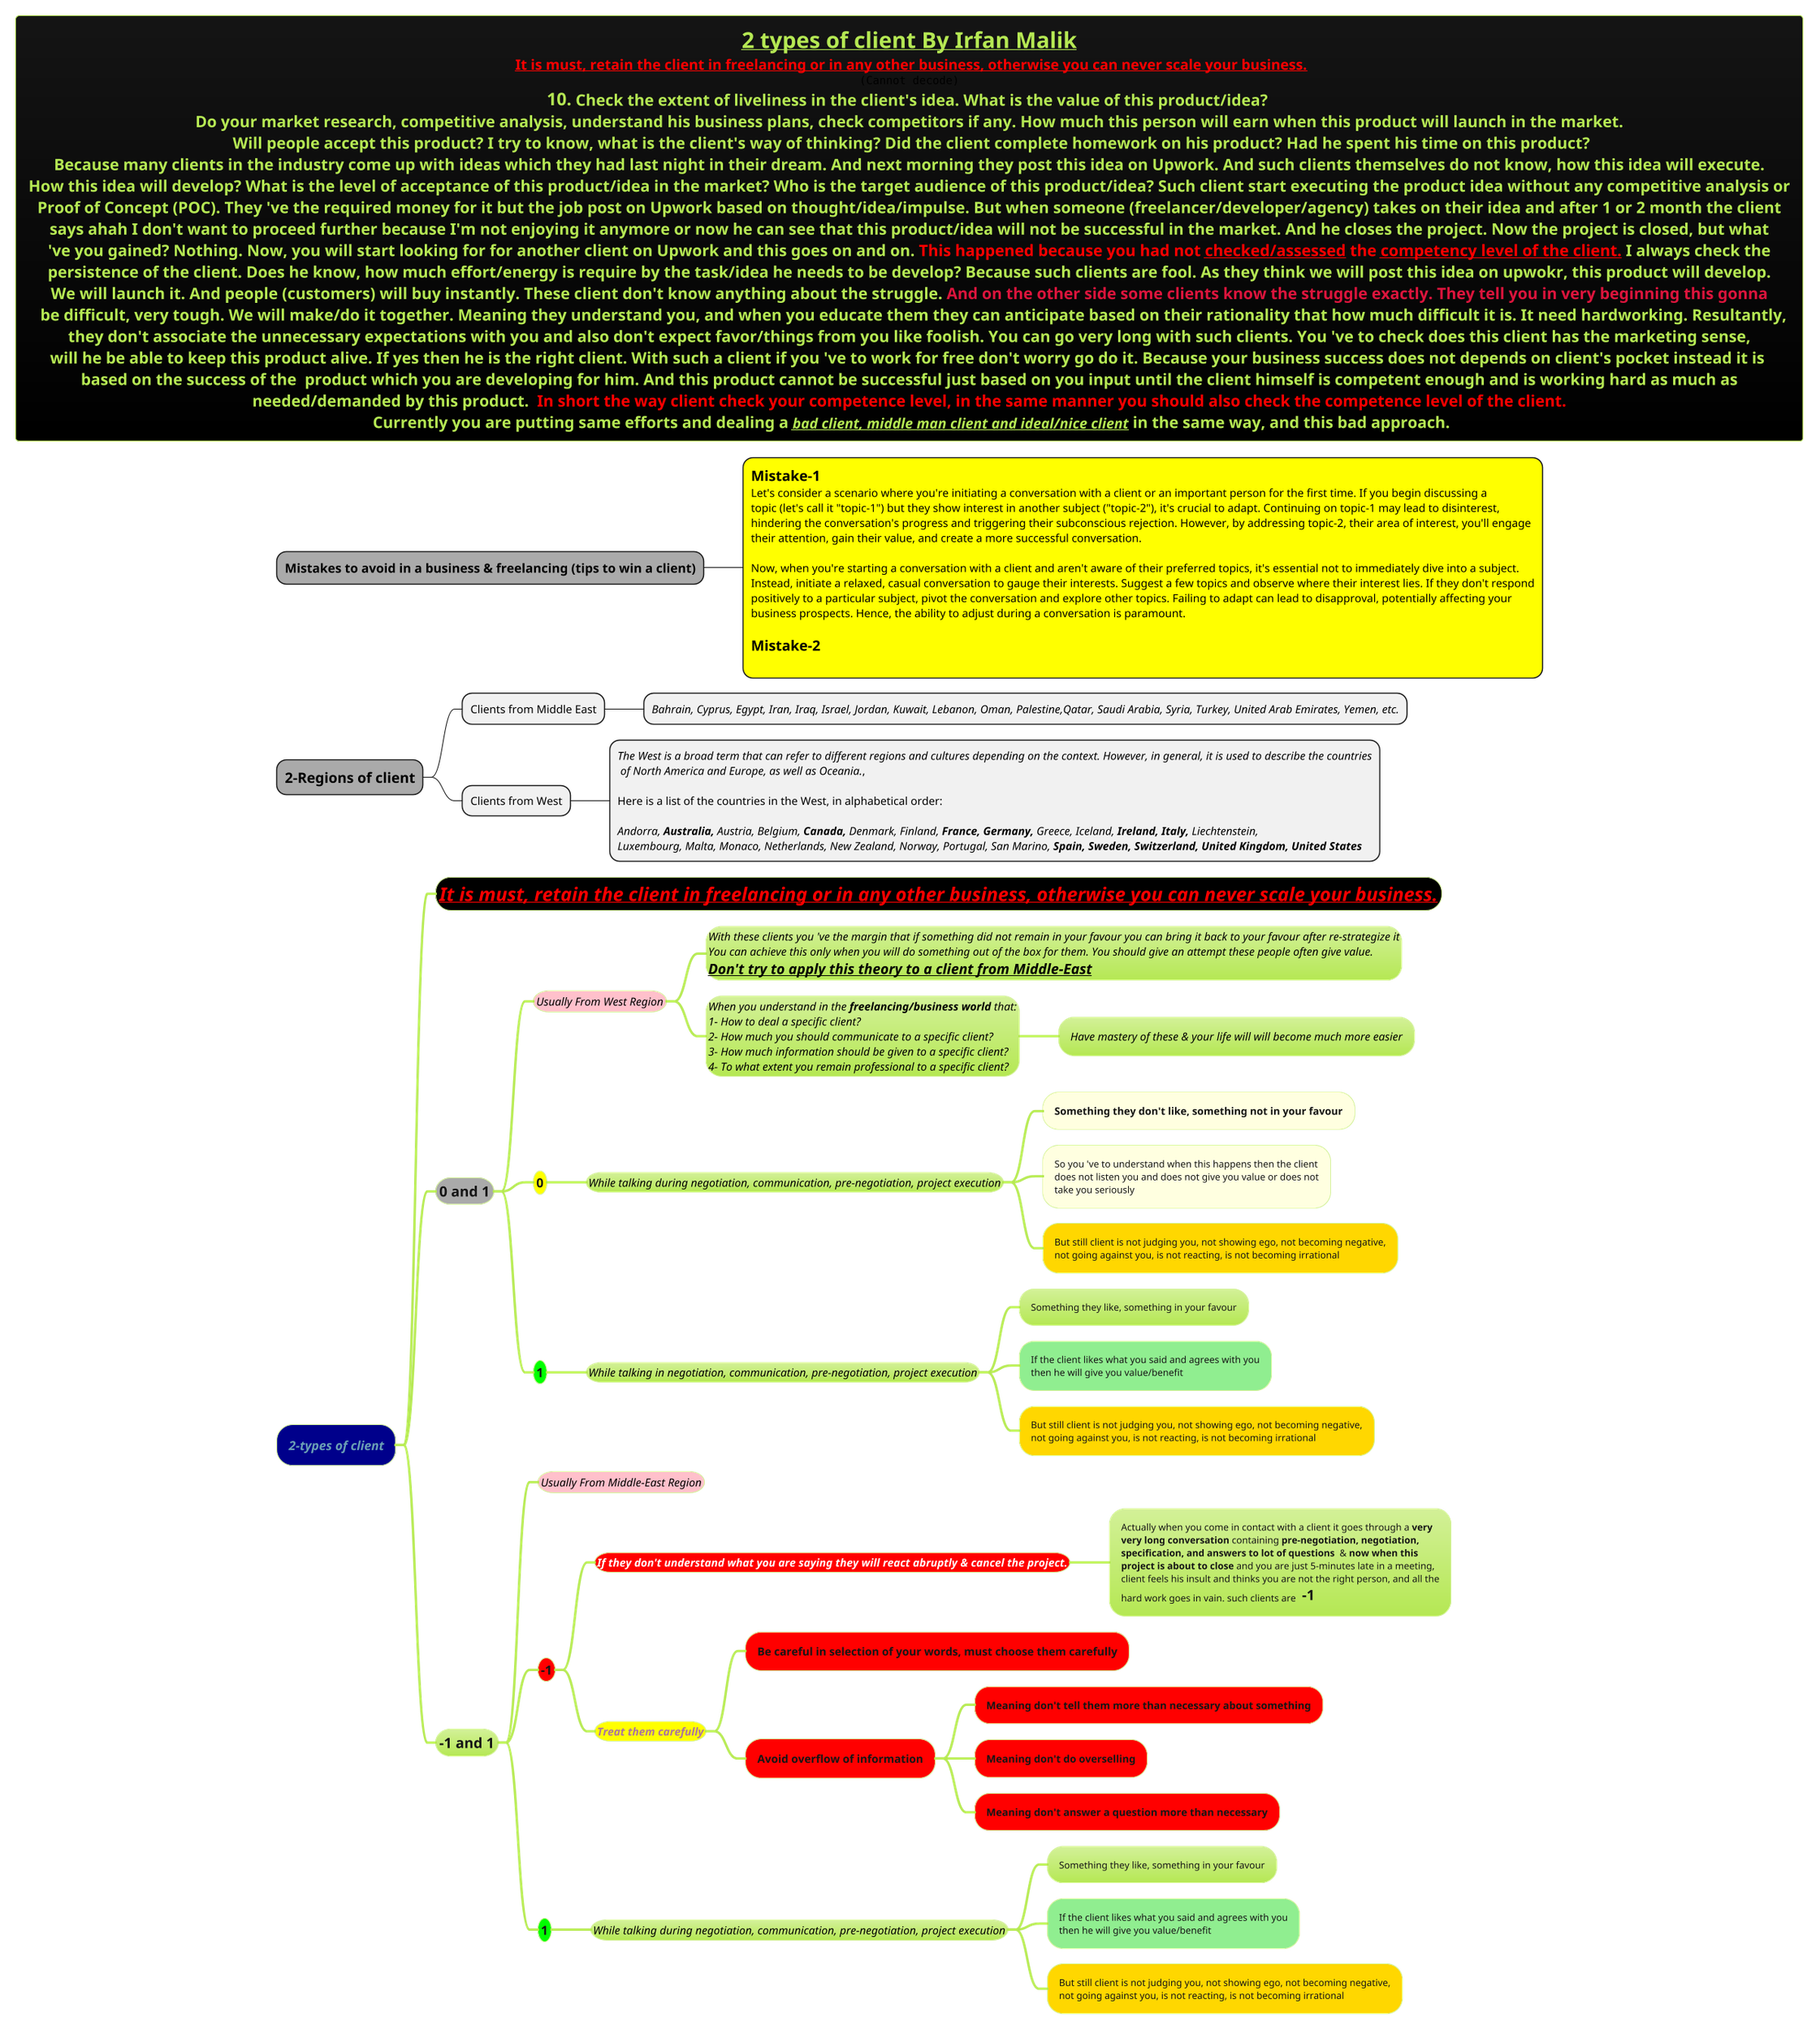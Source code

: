@startmindmap
title = __2 types of client By Irfan Malik__\n<size:18> <color #red><u>It is must, retain the client in freelancing or in any other business, otherwise you can never scale your business.\n<img:images/img.png>\n<size:22>10.</size> Check the extent of liveliness in the client's idea. What is the value of this product/idea? \nDo your market research, competitive analysis, understand his business plans, check competitors if any. How much this person will earn when this product will launch in the market.\n Will people accept this product? I try to know, what is the client's way of thinking? Did the client complete homework on his product? Had he spent his time on this product?\nBecause many clients in the industry come up with ideas which they had last night in their dream. And next morning they post this idea on Upwork. And such clients themselves do not know, how this idea will execute.\n How this idea will develop? What is the level of acceptance of this product/idea in the market? Who is the target audience of this product/idea? Such client start executing the product idea without any competitive analysis or \n Proof of Concept (POC). They 've the required money for it but the job post on Upwork based on thought/idea/impulse. But when someone (freelancer/developer/agency) takes on their idea and after 1 or 2 month the client \nsays ahah I don't want to proceed further because I'm not enjoying it anymore or now he can see that this product/idea will not be successful in the market. And he closes the project. Now the project is closed, but what\n 've you gained? Nothing. Now, you will start looking for for another client on Upwork and this goes on and on.<color #red> This happened because you had not __checked/assessed__ the __competency level of the client.__</color> I always check the \npersistence of the client. Does he know, how much effort/energy is require by the task/idea he needs to be develop? Because such clients are fool. As they think we will post this idea on upwokr, this product will develop.\nWe will launch it. And people (customers) will buy instantly. These client don't know anything about the struggle. <color #crimson>And on the other side some clients know the struggle exactly. They tell you in very beginning this gonna\n  be difficult, very tough. We will make/do it together. Meaning they understand you, and when you educate them they can anticipate based on their rationality that how much difficult it is. It need hardworking. Resultantly,\n they don't associate the unnecessary expectations with you and also don't expect favor/things from you like foolish. You can go very long with such clients. You 've to check does this client has the marketing sense, \nwill he be able to keep this product alive. If yes then he is the right client. With such a client if you 've to work for free don't worry go do it. Because your business success does not depends on client's pocket instead it is \n based on the success of the  product which you are developing for him. And this product cannot be successful just based on you input until the client himself is competent enough and is working hard as much as \n needed/demanded by this product. <color #red> In short the way client check your competence level, in the same manner you should also check the competence level of the client. \n Currently you are putting same efforts and dealing a <size:18>//__bad client, middle man client and ideal/nice client__//</size> in the same way, and this bad approach.

*[#a] ==Mistakes to avoid in a business & freelancing (tips to win a client)
**[#yellow]:=Mistake-1
Let's consider a scenario where you're initiating a conversation with a client or an important person for the first time. If you begin discussing a
topic (let's call it "topic-1") but they show interest in another subject ("topic-2"), it's crucial to adapt. Continuing on topic-1 may lead to disinterest,
hindering the conversation's progress and triggering their subconscious rejection. However, by addressing topic-2, their area of interest, you'll engage
their attention, gain their value, and create a more successful conversation.

Now, when you're starting a conversation with a client and aren't aware of their preferred topics, it's essential not to immediately dive into a subject.
Instead, initiate a relaxed, casual conversation to gauge their interests. Suggest a few topics and observe where their interest lies. If they don't respond
positively to a particular subject, pivot the conversation and explore other topics. Failing to adapt can lead to disapproval, potentially affecting your
business prospects. Hence, the ability to adjust during a conversation is paramount.

= Mistake-2
;

*[#a] =2-Regions of client
** Clients from Middle East
*** ====Bahrain, Cyprus, Egypt, Iran, Iraq, Israel, Jordan, Kuwait, Lebanon, Oman, Palestine,Qatar, Saudi Arabia, Syria, Turkey, United Arab Emirates, Yemen, etc.
** Clients from West
***:====The West is a broad term that can refer to different regions and cultures depending on the context. However, in general, it is used to describe the countries
 //of North America and Europe, as well as Oceania.//,

Here is a list of the countries in the West, in alphabetical order:

//Andorra, **Australia, **Austria, Belgium, **Canada,** Denmark, Finland, **France, Germany,** Greece, Iceland, **Ireland, Italy,** Liechtenstein, //
//Luxembourg, Malta, Monaco, Netherlands, New Zealand, Norway, Portugal, San Marino, **Spain, Sweden, Switzerland, United Kingdom, United States**//;

!theme hacker

*[#darkblue] ====2-types of client
**[#black] ====<size:24><color #red><u>It is must, retain the client in freelancing or in any other business, otherwise you can never scale your business.
**[#a] =0 and 1
***[#pink] ====<size:14><color #black>Usually From West Region
****:====<size:14><color #black>With these clients you 've the margin that if something did not remain in your favour you can bring it back to your favour after re-strategize it
====<size:14><color #black>You can achieve this only when you will do something out of the box for them. You should give an attempt these people often give value.
====<size:18><color #black><b><u>Don't try to apply this theory to a client from Middle-East;
****:====<size:14><color #black>When you understand in the **freelancing/business world** that:
====<size:14><color #black>1- How to deal a specific client?
====<size:14><color #black>2- How much you should communicate to a specific client?
====<size:14><color #black>3- How much information should be given to a specific client?
====<size:14><color #black>4- To what extent you remain professional to a specific client?;
***** ====<size:14><color #black>Have mastery of these & your life will will become much more easier
***[#yellow] =0
**** ====<size:14><color #black>While talking during negotiation, communication, pre-negotiation, project execution
*****[#lightyellow] ===Something they don't like, something not in your favour
*****[#lightyellow] So you 've to understand when this happens then the client\ndoes not listen you and does not give you value or does not\ntake you seriously
*****[#gold] But still client is not judging you, not showing ego, not becoming negative,\nnot going against you, is not reacting, is not becoming irrational
***[#lime] =1
**** ====<size:14><color #black>While talking in negotiation, communication, pre-negotiation, project execution
***** Something they like, something in your favour
*****[#lightgreen] If the client likes what you said and agrees with you\nthen he will give you value/benefit
*****[#gold] But still client is not judging you, not showing ego, not becoming negative,\nnot going against you, is not reacting, is not becoming irrational

** =-1 and 1
***[#pink] ====<size:14><color #black>Usually From Middle-East Region
***[#red] =-1
****[#red] ====<size:14><color #white>**If they don't understand what you are saying they will react abruptly & cancel the project.**
*****:Actually when you come in contact with a client it goes through a **very**
**very long conversation** containing **pre-negotiation, negotiation, **
**specification, and answers to lot of questions**  & **now when this**
**project is about to close** and you are just 5-minutes late in a meeting,
client feels his insult and thinks you are not the right person, and all the
hard work goes in vain. such clients are <size:18> **-1**;
****[#yellow] ====<size:14>**Treat them carefully**
*****[#red] ==Be careful in selection of your words, must choose them carefully
*****[#red] ==Avoid overflow of information
******[#red] ===Meaning don't tell them more than necessary about something
******[#red] ===Meaning don't do overselling
******[#red] ===Meaning don't answer a question more than necessary
***[#lime] =1
**** ====<size:14><color #black>While talking during negotiation, communication, pre-negotiation, project execution
***** Something they like, something in your favour
*****[#lightgreen] If the client likes what you said and agrees with you\nthen he will give you value/benefit
*****[#gold] But still client is not judging you, not showing ego, not becoming negative,\nnot going against you, is not reacting, is not becoming irrational
@endmindmap
